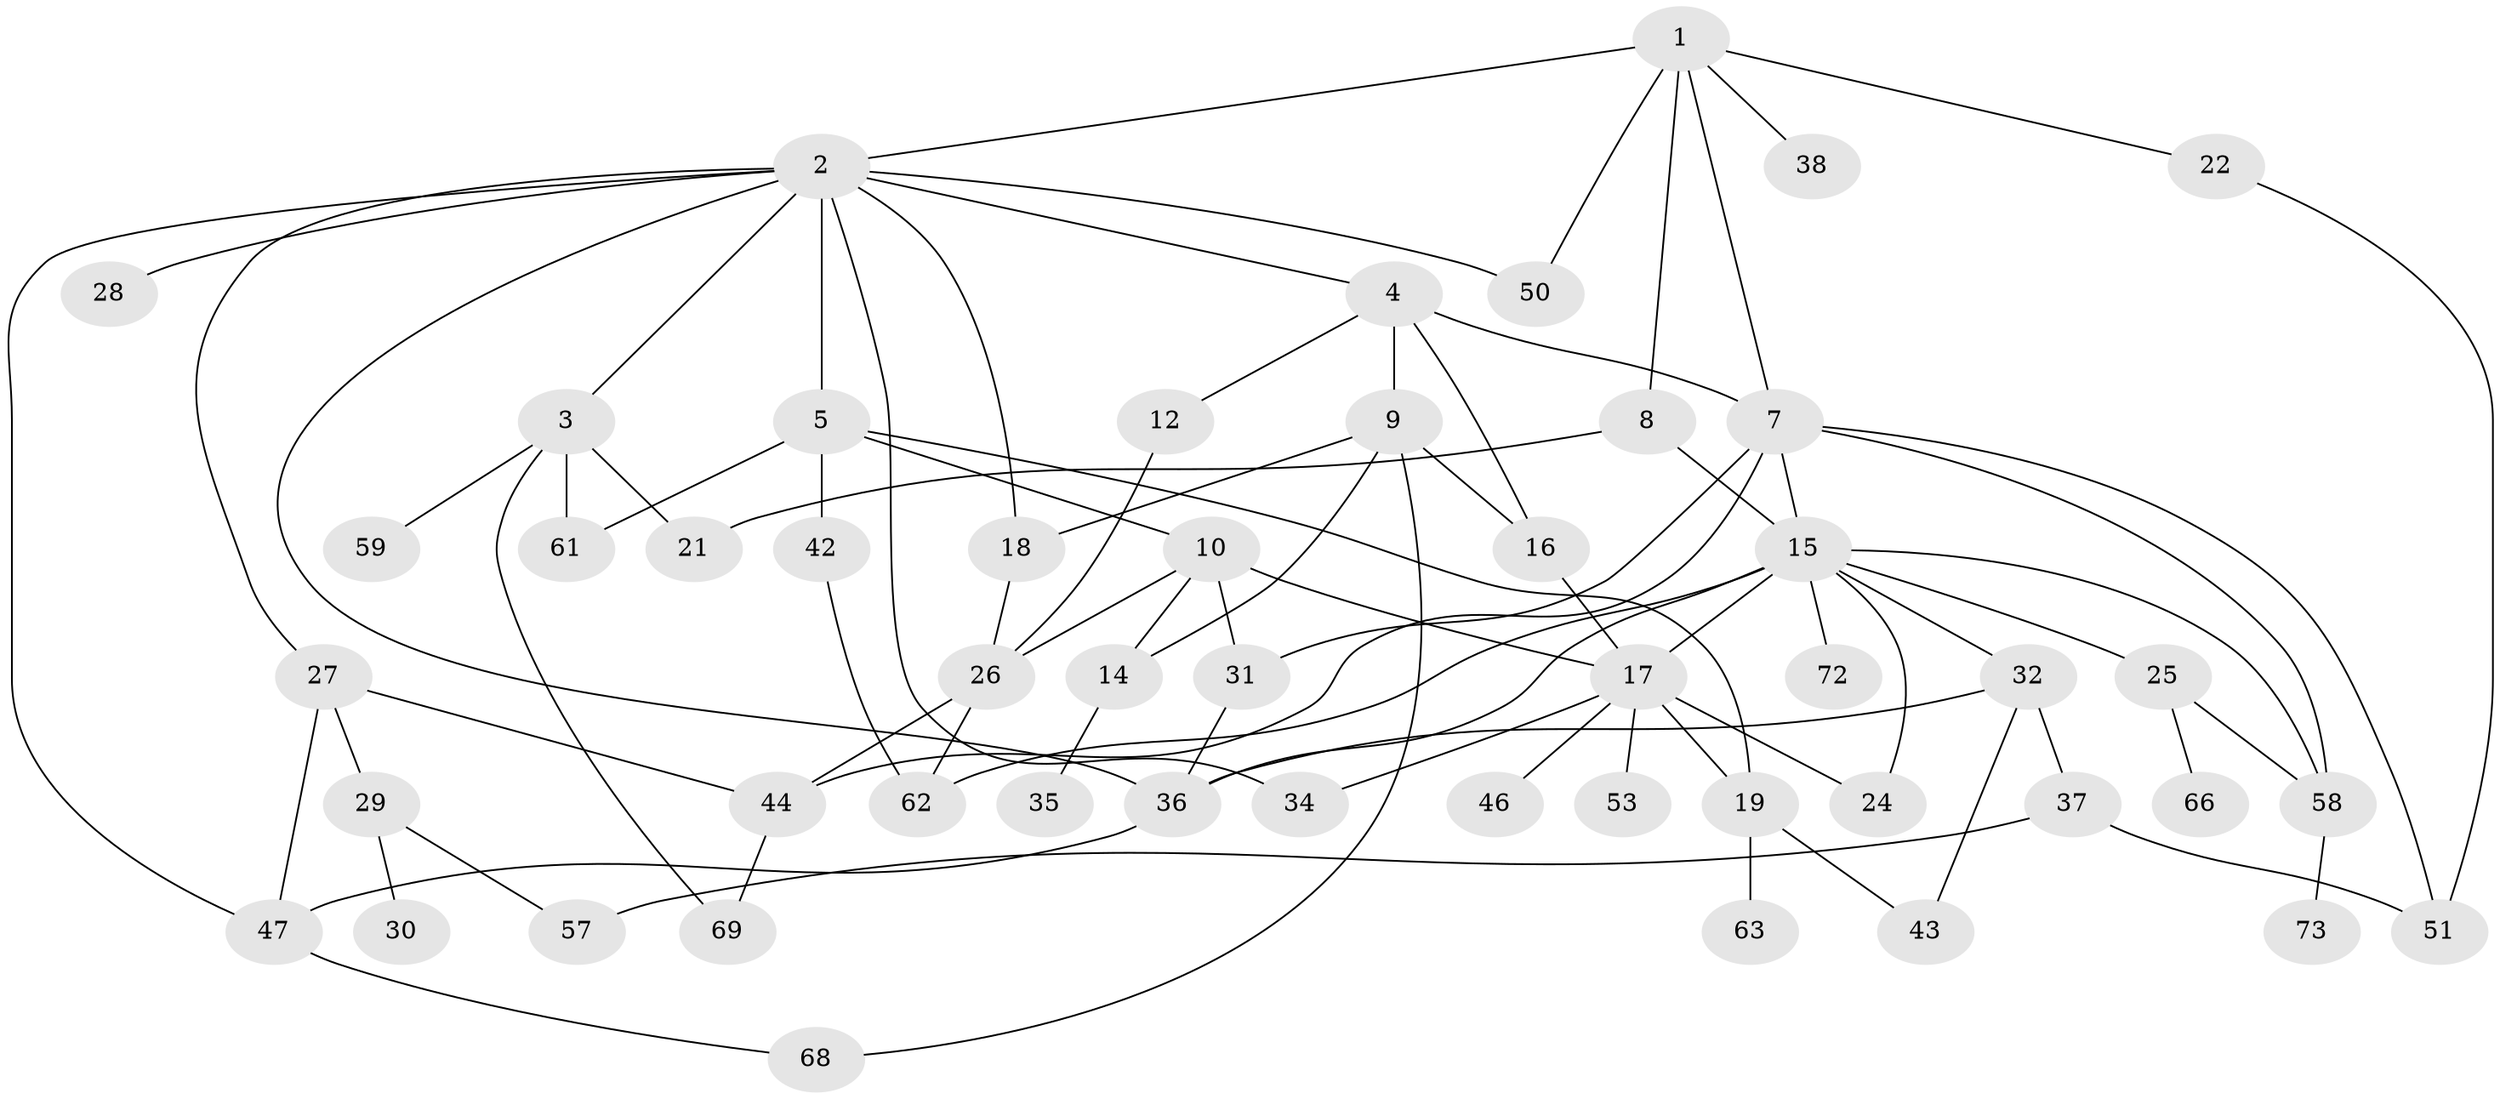 // Generated by graph-tools (version 1.1) at 2025/51/02/27/25 19:51:38]
// undirected, 51 vertices, 83 edges
graph export_dot {
graph [start="1"]
  node [color=gray90,style=filled];
  1 [super="+6"];
  2 [super="+11"];
  3 [super="+13"];
  4;
  5 [super="+20"];
  7 [super="+70"];
  8;
  9;
  10 [super="+40"];
  12;
  14 [super="+60"];
  15 [super="+52"];
  16 [super="+33"];
  17 [super="+23"];
  18;
  19;
  21;
  22;
  24;
  25 [super="+39"];
  26 [super="+54"];
  27 [super="+45"];
  28;
  29;
  30;
  31;
  32 [super="+49"];
  34 [super="+55"];
  35;
  36 [super="+41"];
  37 [super="+56"];
  38;
  42;
  43;
  44;
  46;
  47 [super="+48"];
  50;
  51 [super="+64"];
  53;
  57;
  58 [super="+65"];
  59;
  61 [super="+71"];
  62 [super="+67"];
  63;
  66;
  68;
  69;
  72;
  73;
  1 -- 2;
  1 -- 7;
  1 -- 8;
  1 -- 22;
  1 -- 50;
  1 -- 38;
  2 -- 3;
  2 -- 4;
  2 -- 5;
  2 -- 27;
  2 -- 28;
  2 -- 47;
  2 -- 36;
  2 -- 18;
  2 -- 34;
  2 -- 50;
  3 -- 59;
  3 -- 21;
  3 -- 69;
  3 -- 61;
  4 -- 9;
  4 -- 12;
  4 -- 16;
  4 -- 7;
  5 -- 10;
  5 -- 19;
  5 -- 42;
  5 -- 61;
  7 -- 31;
  7 -- 58;
  7 -- 15;
  7 -- 44;
  7 -- 51;
  8 -- 15 [weight=2];
  8 -- 21;
  9 -- 14;
  9 -- 18;
  9 -- 68;
  9 -- 16;
  10 -- 14 [weight=2];
  10 -- 31;
  10 -- 26;
  10 -- 17;
  12 -- 26;
  14 -- 35;
  15 -- 24;
  15 -- 25;
  15 -- 32;
  15 -- 36;
  15 -- 17;
  15 -- 58;
  15 -- 72;
  15 -- 62;
  16 -- 17;
  17 -- 46;
  17 -- 34;
  17 -- 19;
  17 -- 24;
  17 -- 53;
  18 -- 26;
  19 -- 43;
  19 -- 63;
  22 -- 51;
  25 -- 58;
  25 -- 66;
  26 -- 62;
  26 -- 44;
  27 -- 29;
  27 -- 44;
  27 -- 47;
  29 -- 30;
  29 -- 57;
  31 -- 36;
  32 -- 37;
  32 -- 36;
  32 -- 43;
  36 -- 47;
  37 -- 57;
  37 -- 51;
  42 -- 62;
  44 -- 69;
  47 -- 68;
  58 -- 73;
}
